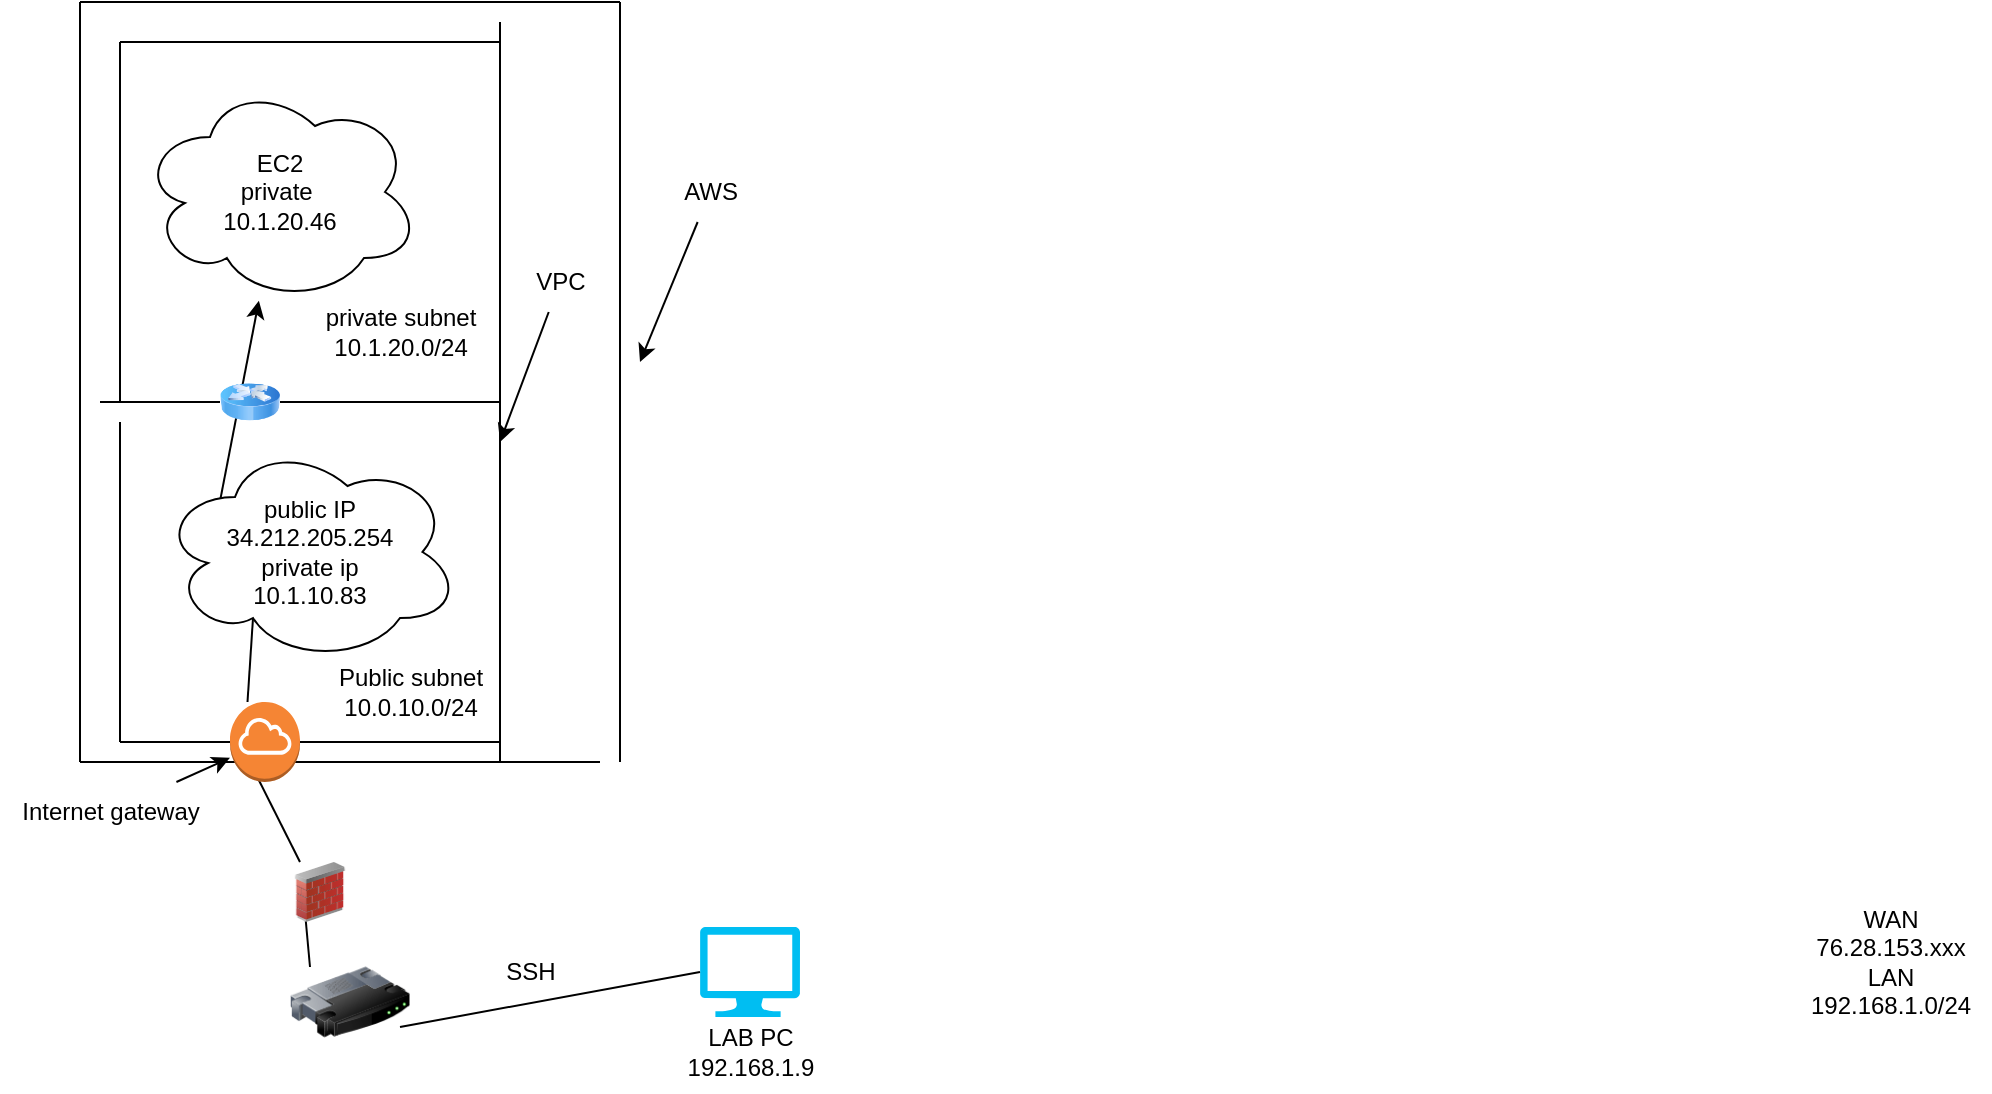 <mxfile>
    <diagram id="g4aqY9G-aiXJZt5lLg8k" name="Page-1">
        <mxGraphModel dx="1503" dy="587" grid="1" gridSize="10" guides="1" tooltips="1" connect="1" arrows="1" fold="1" page="1" pageScale="1" pageWidth="850" pageHeight="1100" math="0" shadow="0">
            <root>
                <mxCell id="0"/>
                <mxCell id="1" parent="0"/>
                <mxCell id="9" style="edgeStyle=none;html=1;exitX=0.16;exitY=0.55;exitDx=0;exitDy=0;exitPerimeter=0;" edge="1" parent="1" source="2" target="3">
                    <mxGeometry relative="1" as="geometry"/>
                </mxCell>
                <mxCell id="2" value="public IP &lt;br&gt;34.212.205.254&lt;br&gt;private ip&lt;br&gt;10.1.10.83" style="ellipse;shape=cloud;whiteSpace=wrap;html=1;" vertex="1" parent="1">
                    <mxGeometry x="60" y="230" width="150" height="110" as="geometry"/>
                </mxCell>
                <mxCell id="3" value="EC2&lt;br&gt;private&amp;nbsp;&lt;br&gt;10.1.20.46" style="ellipse;shape=cloud;whiteSpace=wrap;html=1;" vertex="1" parent="1">
                    <mxGeometry x="50" y="50" width="140" height="110" as="geometry"/>
                </mxCell>
                <mxCell id="4" value="" style="verticalLabelPosition=bottom;html=1;verticalAlign=top;align=center;strokeColor=none;fillColor=#00BEF2;shape=mxgraph.azure.computer;pointerEvents=1;" vertex="1" parent="1">
                    <mxGeometry x="330" y="472.5" width="50" height="45" as="geometry"/>
                </mxCell>
                <mxCell id="5" value="LAB PC&lt;br&gt;192.168.1.9" style="text;html=1;align=center;verticalAlign=middle;resizable=0;points=[];autosize=1;strokeColor=none;fillColor=none;" vertex="1" parent="1">
                    <mxGeometry x="310" y="515" width="90" height="40" as="geometry"/>
                </mxCell>
                <mxCell id="7" value="SSH" style="text;html=1;align=center;verticalAlign=middle;resizable=0;points=[];autosize=1;strokeColor=none;fillColor=none;" vertex="1" parent="1">
                    <mxGeometry x="220" y="480" width="50" height="30" as="geometry"/>
                </mxCell>
                <mxCell id="12" value="" style="endArrow=none;html=1;entryX=0;entryY=0.5;entryDx=0;entryDy=0;entryPerimeter=0;exitX=1;exitY=1;exitDx=0;exitDy=0;exitPerimeter=0;" edge="1" parent="1" target="4">
                    <mxGeometry width="50" height="50" relative="1" as="geometry">
                        <mxPoint x="180" y="522.5" as="sourcePoint"/>
                        <mxPoint x="450" y="210" as="targetPoint"/>
                    </mxGeometry>
                </mxCell>
                <mxCell id="13" value="" style="endArrow=none;html=1;entryX=0.31;entryY=0.8;entryDx=0;entryDy=0;entryPerimeter=0;startArrow=none;exitX=0.25;exitY=0;exitDx=0;exitDy=0;" edge="1" parent="1" source="47" target="2">
                    <mxGeometry width="50" height="50" relative="1" as="geometry">
                        <mxPoint x="160" y="410" as="sourcePoint"/>
                        <mxPoint x="450" y="210" as="targetPoint"/>
                    </mxGeometry>
                </mxCell>
                <mxCell id="14" value="WAN&lt;br&gt;76.28.153.xxx&lt;br&gt;LAN&lt;br&gt;192.168.1.0/24" style="text;html=1;align=center;verticalAlign=middle;resizable=0;points=[];autosize=1;strokeColor=none;fillColor=none;" vertex="1" parent="1">
                    <mxGeometry x="875" y="455" width="100" height="70" as="geometry"/>
                </mxCell>
                <mxCell id="17" value="" style="endArrow=none;html=1;exitX=0.25;exitY=0.5;exitDx=0;exitDy=0;exitPerimeter=0;entryX=0.31;entryY=0.8;entryDx=0;entryDy=0;entryPerimeter=0;" edge="1" parent="1" target="15">
                    <mxGeometry width="50" height="50" relative="1" as="geometry">
                        <mxPoint x="135" y="492.5" as="sourcePoint"/>
                        <mxPoint x="556.5" y="148" as="targetPoint"/>
                    </mxGeometry>
                </mxCell>
                <mxCell id="15" value="" style="image;html=1;image=img/lib/clip_art/networking/Firewall_02_128x128.png" vertex="1" parent="1">
                    <mxGeometry x="120" y="440" width="40" height="30" as="geometry"/>
                </mxCell>
                <mxCell id="21" value="" style="endArrow=none;html=1;" edge="1" parent="1">
                    <mxGeometry width="50" height="50" relative="1" as="geometry">
                        <mxPoint x="230" y="20" as="sourcePoint"/>
                        <mxPoint x="230" y="210" as="targetPoint"/>
                    </mxGeometry>
                </mxCell>
                <mxCell id="24" value="" style="endArrow=none;html=1;startArrow=none;" edge="1" parent="1" source="44">
                    <mxGeometry width="50" height="50" relative="1" as="geometry">
                        <mxPoint x="30" y="210" as="sourcePoint"/>
                        <mxPoint x="230" y="210" as="targetPoint"/>
                    </mxGeometry>
                </mxCell>
                <mxCell id="26" value="" style="endArrow=none;html=1;" edge="1" parent="1">
                    <mxGeometry width="50" height="50" relative="1" as="geometry">
                        <mxPoint x="40" y="30" as="sourcePoint"/>
                        <mxPoint x="230" y="30" as="targetPoint"/>
                    </mxGeometry>
                </mxCell>
                <mxCell id="27" value="" style="endArrow=none;html=1;" edge="1" parent="1">
                    <mxGeometry width="50" height="50" relative="1" as="geometry">
                        <mxPoint x="40" y="30" as="sourcePoint"/>
                        <mxPoint x="40" y="210" as="targetPoint"/>
                    </mxGeometry>
                </mxCell>
                <mxCell id="28" value="private subnet&lt;br&gt;10.1.20.0/24" style="text;html=1;align=center;verticalAlign=middle;resizable=0;points=[];autosize=1;strokeColor=none;fillColor=none;" vertex="1" parent="1">
                    <mxGeometry x="130" y="155" width="100" height="40" as="geometry"/>
                </mxCell>
                <mxCell id="29" value="" style="endArrow=none;html=1;" edge="1" parent="1">
                    <mxGeometry width="50" height="50" relative="1" as="geometry">
                        <mxPoint x="230" y="390" as="sourcePoint"/>
                        <mxPoint x="230" y="200" as="targetPoint"/>
                    </mxGeometry>
                </mxCell>
                <mxCell id="30" value="" style="endArrow=none;html=1;startArrow=none;" edge="1" parent="1" source="47">
                    <mxGeometry width="50" height="50" relative="1" as="geometry">
                        <mxPoint x="40" y="380" as="sourcePoint"/>
                        <mxPoint x="230" y="380" as="targetPoint"/>
                    </mxGeometry>
                </mxCell>
                <mxCell id="31" value="" style="endArrow=none;html=1;" edge="1" parent="1">
                    <mxGeometry width="50" height="50" relative="1" as="geometry">
                        <mxPoint x="40" y="220" as="sourcePoint"/>
                        <mxPoint x="40" y="380" as="targetPoint"/>
                    </mxGeometry>
                </mxCell>
                <mxCell id="35" value="" style="endArrow=none;html=1;" edge="1" parent="1">
                    <mxGeometry width="50" height="50" relative="1" as="geometry">
                        <mxPoint x="290" y="390" as="sourcePoint"/>
                        <mxPoint x="290" y="10" as="targetPoint"/>
                    </mxGeometry>
                </mxCell>
                <mxCell id="36" value="" style="endArrow=none;html=1;" edge="1" parent="1">
                    <mxGeometry width="50" height="50" relative="1" as="geometry">
                        <mxPoint x="280" y="390" as="sourcePoint"/>
                        <mxPoint x="20" y="390" as="targetPoint"/>
                    </mxGeometry>
                </mxCell>
                <mxCell id="37" value="" style="endArrow=none;html=1;" edge="1" parent="1">
                    <mxGeometry width="50" height="50" relative="1" as="geometry">
                        <mxPoint x="20" y="390" as="sourcePoint"/>
                        <mxPoint x="20" y="10" as="targetPoint"/>
                    </mxGeometry>
                </mxCell>
                <mxCell id="38" value="" style="endArrow=none;html=1;" edge="1" parent="1">
                    <mxGeometry width="50" height="50" relative="1" as="geometry">
                        <mxPoint x="20" y="10" as="sourcePoint"/>
                        <mxPoint x="290" y="10" as="targetPoint"/>
                    </mxGeometry>
                </mxCell>
                <mxCell id="40" style="edgeStyle=none;html=1;" edge="1" parent="1" source="39">
                    <mxGeometry relative="1" as="geometry">
                        <mxPoint x="300" y="190" as="targetPoint"/>
                    </mxGeometry>
                </mxCell>
                <mxCell id="39" value="AWS" style="text;html=1;align=center;verticalAlign=middle;resizable=0;points=[];autosize=1;strokeColor=none;fillColor=none;" vertex="1" parent="1">
                    <mxGeometry x="310" y="90" width="50" height="30" as="geometry"/>
                </mxCell>
                <mxCell id="42" style="edgeStyle=none;html=1;" edge="1" parent="1" source="41">
                    <mxGeometry relative="1" as="geometry">
                        <mxPoint x="230.0" y="230.0" as="targetPoint"/>
                    </mxGeometry>
                </mxCell>
                <mxCell id="41" value="VPC" style="text;html=1;align=center;verticalAlign=middle;resizable=0;points=[];autosize=1;strokeColor=none;fillColor=none;" vertex="1" parent="1">
                    <mxGeometry x="235" y="135" width="50" height="30" as="geometry"/>
                </mxCell>
                <mxCell id="43" value="Public subnet&lt;br&gt;10.0.10.0/24" style="text;html=1;align=center;verticalAlign=middle;resizable=0;points=[];autosize=1;strokeColor=none;fillColor=none;" vertex="1" parent="1">
                    <mxGeometry x="135" y="335" width="100" height="40" as="geometry"/>
                </mxCell>
                <mxCell id="45" value="" style="endArrow=none;html=1;" edge="1" parent="1" target="44">
                    <mxGeometry width="50" height="50" relative="1" as="geometry">
                        <mxPoint x="30.0" y="210.0" as="sourcePoint"/>
                        <mxPoint x="230.0" y="210.0" as="targetPoint"/>
                    </mxGeometry>
                </mxCell>
                <mxCell id="44" value="" style="image;html=1;image=img/lib/clip_art/networking/Router_Icon_128x128.png" vertex="1" parent="1">
                    <mxGeometry x="90" y="200" width="30" height="20" as="geometry"/>
                </mxCell>
                <mxCell id="46" value="" style="image;html=1;image=img/lib/clip_art/networking/Router_128x128.png" vertex="1" parent="1">
                    <mxGeometry x="125" y="480" width="60" height="60" as="geometry"/>
                </mxCell>
                <mxCell id="48" value="" style="endArrow=none;html=1;" edge="1" parent="1" target="47">
                    <mxGeometry width="50" height="50" relative="1" as="geometry">
                        <mxPoint x="40" y="380" as="sourcePoint"/>
                        <mxPoint x="230" y="380" as="targetPoint"/>
                    </mxGeometry>
                </mxCell>
                <mxCell id="49" value="" style="endArrow=none;html=1;entryX=0.31;entryY=0.8;entryDx=0;entryDy=0;entryPerimeter=0;startArrow=none;exitX=0.25;exitY=0;exitDx=0;exitDy=0;" edge="1" parent="1" source="15" target="47">
                    <mxGeometry width="50" height="50" relative="1" as="geometry">
                        <mxPoint x="130" y="440" as="sourcePoint"/>
                        <mxPoint x="106.5" y="318.0" as="targetPoint"/>
                    </mxGeometry>
                </mxCell>
                <mxCell id="47" value="" style="outlineConnect=0;dashed=0;verticalLabelPosition=bottom;verticalAlign=top;align=center;html=1;shape=mxgraph.aws3.internet_gateway;fillColor=#F58534;gradientColor=none;" vertex="1" parent="1">
                    <mxGeometry x="95" y="360" width="35" height="40" as="geometry"/>
                </mxCell>
                <mxCell id="51" value="" style="edgeStyle=none;html=1;" edge="1" parent="1" source="50" target="47">
                    <mxGeometry relative="1" as="geometry"/>
                </mxCell>
                <mxCell id="50" value="Internet gateway&lt;br&gt;" style="text;html=1;align=center;verticalAlign=middle;resizable=0;points=[];autosize=1;strokeColor=none;fillColor=none;" vertex="1" parent="1">
                    <mxGeometry x="-20" y="400" width="110" height="30" as="geometry"/>
                </mxCell>
            </root>
        </mxGraphModel>
    </diagram>
</mxfile>